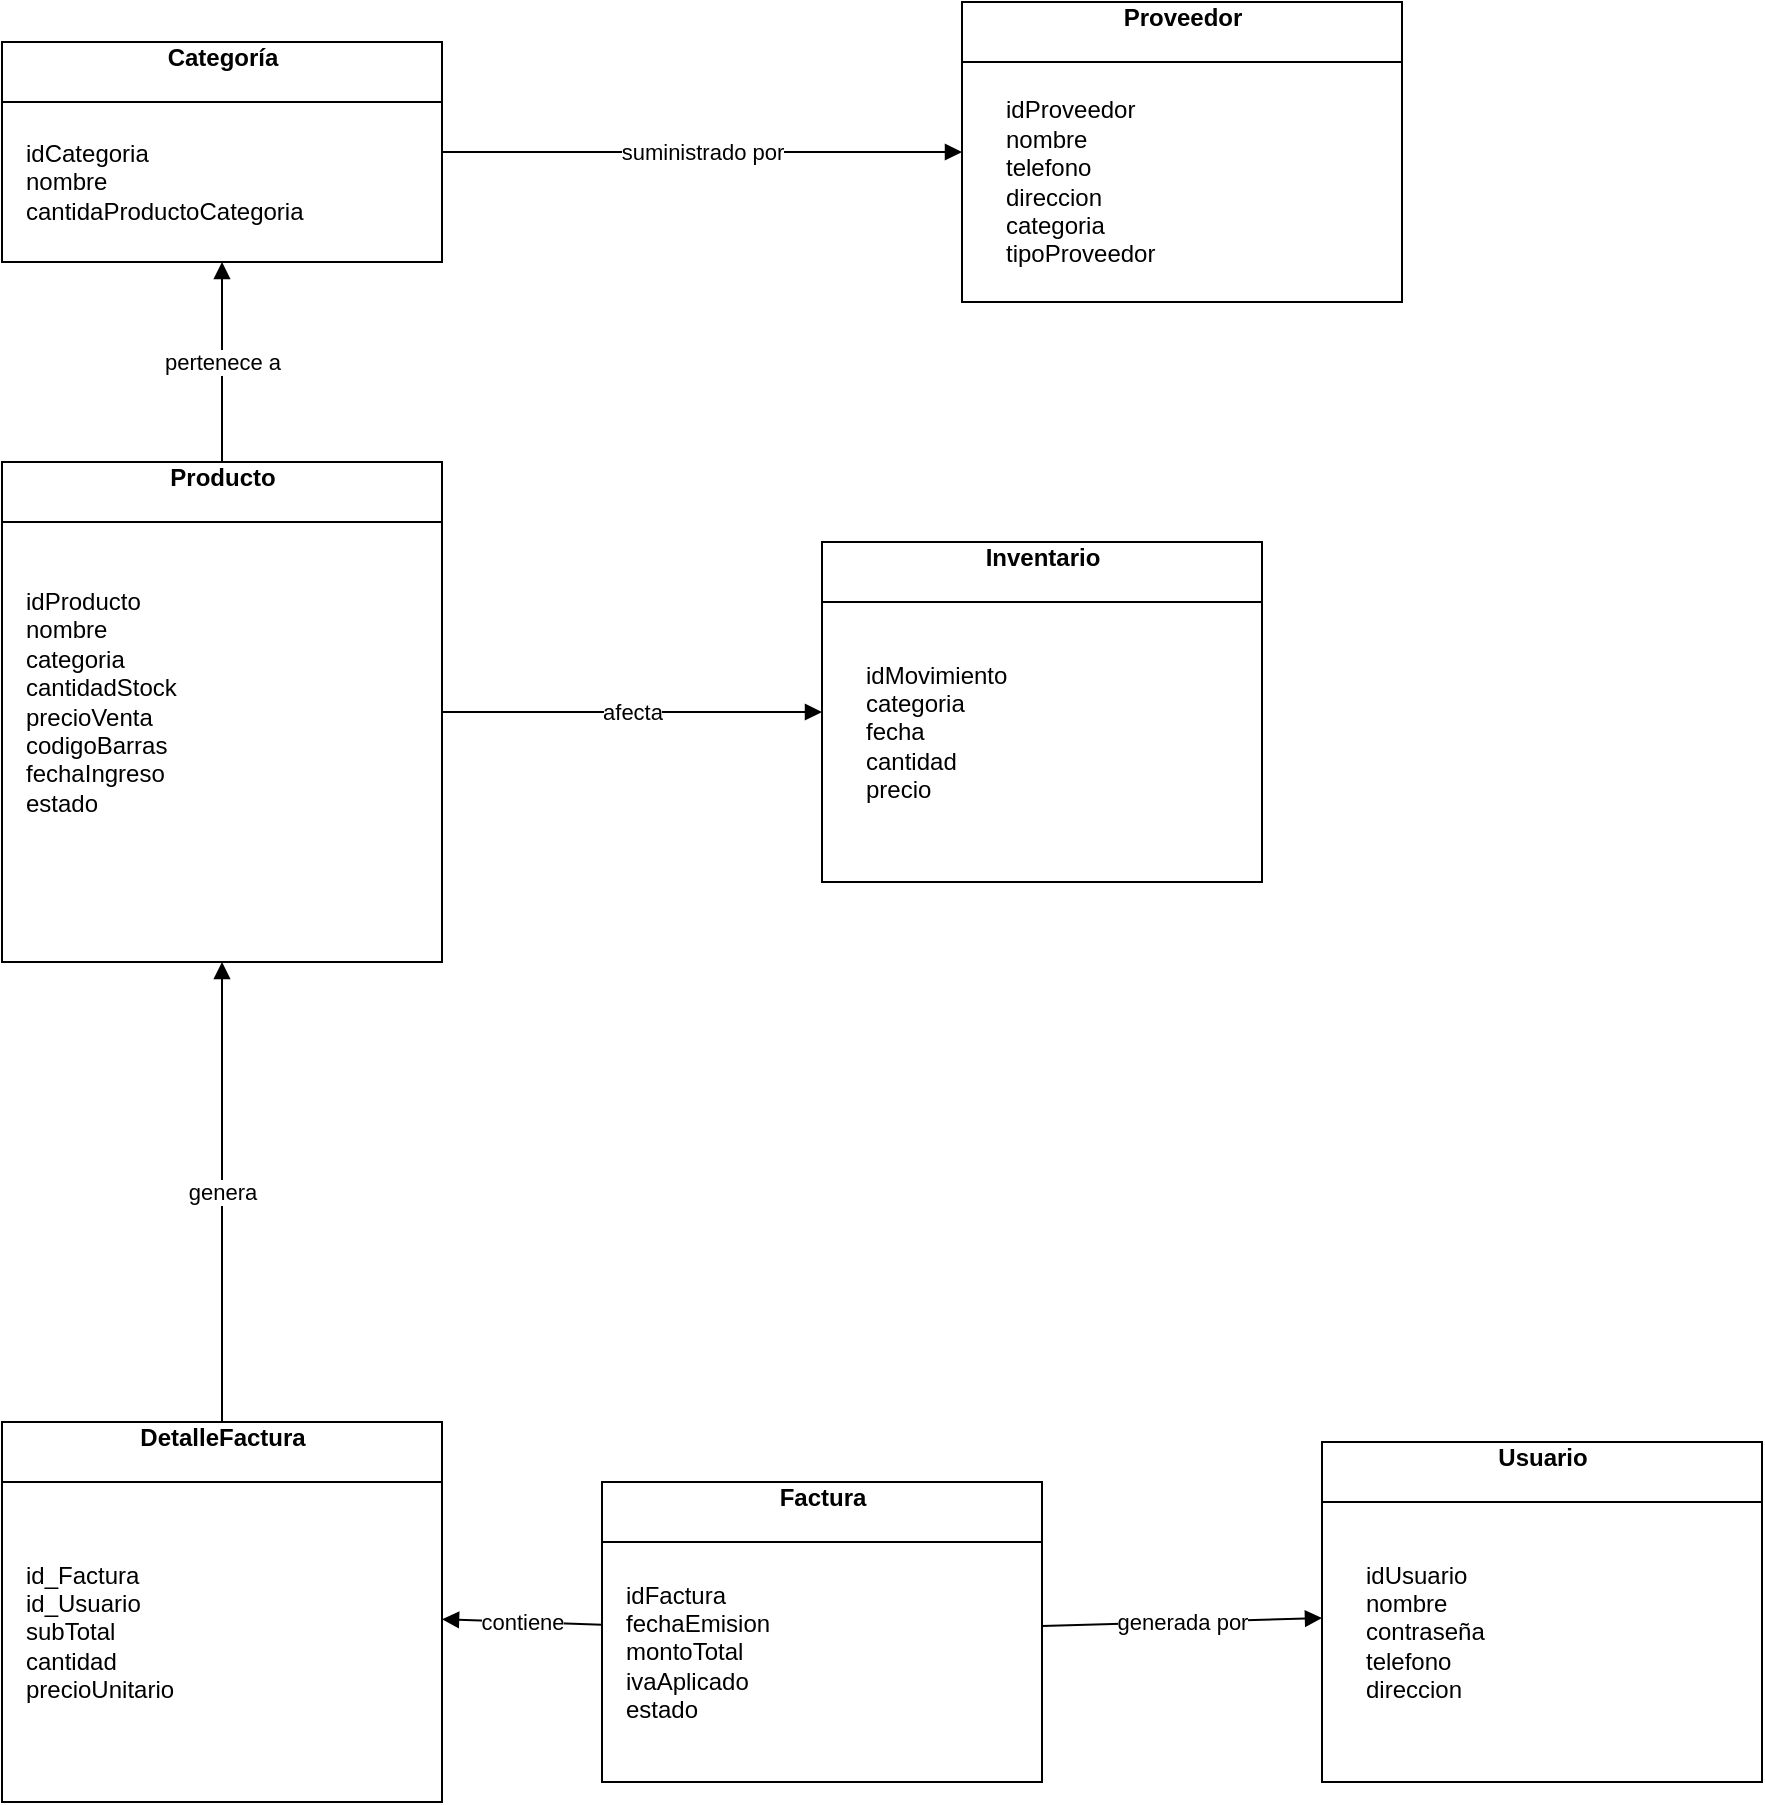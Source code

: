 <mxfile version="28.0.4">
  <diagram name="Modelo de Dominio Consolidado" id="0">
    <mxGraphModel dx="341" dy="458" grid="1" gridSize="10" guides="1" tooltips="1" connect="1" arrows="1" fold="1" page="1" pageScale="1" pageWidth="850" pageHeight="1100" math="0" shadow="0">
      <root>
        <mxCell id="0" />
        <mxCell id="1" parent="0" />
        <mxCell id="10" value="&lt;b&gt;Producto&lt;/b&gt;&lt;div&gt;&lt;br/&gt;&lt;/div&gt;" style="shape=swimlane;startSize=30;html=1;" parent="1" vertex="1">
          <mxGeometry x="190" y="280" width="220" height="250" as="geometry" />
        </mxCell>
        <mxCell id="XPn13lQ-lRafPJo5zuw5-105" value="&lt;span style=&quot;text-wrap-mode: nowrap;&quot;&gt;idProducto&lt;/span&gt;&lt;br style=&quot;text-wrap-mode: nowrap;&quot;&gt;&lt;span style=&quot;text-wrap-mode: nowrap;&quot;&gt;nombre&lt;/span&gt;&lt;br style=&quot;text-wrap-mode: nowrap;&quot;&gt;&lt;span style=&quot;text-wrap-mode: nowrap;&quot;&gt;categoria&lt;/span&gt;&lt;br style=&quot;text-wrap-mode: nowrap;&quot;&gt;&lt;span style=&quot;text-wrap-mode: nowrap;&quot;&gt;cantidadStock&lt;/span&gt;&lt;br style=&quot;text-wrap-mode: nowrap;&quot;&gt;&lt;span style=&quot;text-wrap-mode: nowrap;&quot;&gt;precioVenta&lt;/span&gt;&lt;br style=&quot;text-wrap-mode: nowrap;&quot;&gt;&lt;span style=&quot;text-wrap-mode: nowrap;&quot;&gt;codigoBarras&lt;/span&gt;&lt;br style=&quot;text-wrap-mode: nowrap;&quot;&gt;&lt;span style=&quot;text-wrap-mode: nowrap;&quot;&gt;fechaIngreso&lt;/span&gt;&lt;br style=&quot;text-wrap-mode: nowrap;&quot;&gt;&lt;span style=&quot;text-wrap-mode: nowrap;&quot;&gt;estado&lt;/span&gt;" style="text;html=1;align=left;verticalAlign=middle;whiteSpace=wrap;rounded=0;" parent="10" vertex="1">
          <mxGeometry x="10" y="50" width="130" height="140" as="geometry" />
        </mxCell>
        <mxCell id="11" value="&lt;b&gt;Categoría&lt;/b&gt;&lt;div&gt;&lt;br/&gt;&lt;/div&gt;" style="shape=swimlane;startSize=30;html=1;" parent="1" vertex="1">
          <mxGeometry x="190" y="70" width="220" height="110" as="geometry" />
        </mxCell>
        <mxCell id="XPn13lQ-lRafPJo5zuw5-106" value="&lt;span style=&quot;text-wrap-mode: nowrap;&quot;&gt;idCategoria&lt;/span&gt;&lt;br style=&quot;text-wrap-mode: nowrap;&quot;&gt;&lt;span style=&quot;text-wrap-mode: nowrap;&quot;&gt;nombre&lt;/span&gt;&lt;div&gt;&lt;span style=&quot;text-wrap-mode: nowrap;&quot;&gt;cantidaProductoCategoria&lt;/span&gt;&lt;/div&gt;" style="text;html=1;align=left;verticalAlign=middle;whiteSpace=wrap;rounded=0;" parent="11" vertex="1">
          <mxGeometry x="10" y="50" width="180" height="40" as="geometry" />
        </mxCell>
        <mxCell id="12" value="&lt;b&gt;Proveedor&lt;/b&gt;&lt;div&gt;&lt;br/&gt;&lt;/div&gt;" style="shape=swimlane;startSize=30;html=1;" parent="1" vertex="1">
          <mxGeometry x="670" y="50" width="220" height="150" as="geometry" />
        </mxCell>
        <mxCell id="XPn13lQ-lRafPJo5zuw5-107" value="&lt;span style=&quot;text-wrap-mode: nowrap;&quot;&gt;idProveedor&lt;/span&gt;&lt;br style=&quot;text-wrap-mode: nowrap;&quot;&gt;&lt;span style=&quot;text-wrap-mode: nowrap;&quot;&gt;nombre&lt;/span&gt;&lt;br style=&quot;text-wrap-mode: nowrap;&quot;&gt;&lt;span style=&quot;text-wrap-mode: nowrap;&quot;&gt;telefono&lt;/span&gt;&lt;br style=&quot;text-wrap-mode: nowrap;&quot;&gt;&lt;span style=&quot;text-wrap-mode: nowrap;&quot;&gt;direccion&lt;/span&gt;&lt;div&gt;&lt;span style=&quot;text-wrap-mode: nowrap;&quot;&gt;categoria&lt;/span&gt;&lt;/div&gt;&lt;div&gt;&lt;span style=&quot;text-wrap-mode: nowrap;&quot;&gt;tipoProveedor&lt;/span&gt;&lt;/div&gt;" style="text;html=1;align=left;verticalAlign=middle;whiteSpace=wrap;rounded=0;" parent="12" vertex="1">
          <mxGeometry x="20" y="50" width="100" height="80" as="geometry" />
        </mxCell>
        <mxCell id="13" value="&lt;b&gt;Inventario&lt;/b&gt;&lt;div&gt;&lt;br/&gt;&lt;/div&gt;" style="shape=swimlane;startSize=30;html=1;" parent="1" vertex="1">
          <mxGeometry x="600" y="320" width="220" height="170" as="geometry" />
        </mxCell>
        <mxCell id="XPn13lQ-lRafPJo5zuw5-108" value="&lt;span style=&quot;text-wrap-mode: nowrap;&quot;&gt;idMovimiento&lt;/span&gt;&lt;br style=&quot;text-wrap-mode: nowrap;&quot;&gt;&lt;span style=&quot;text-wrap-mode: nowrap;&quot;&gt;categoria&lt;/span&gt;&lt;br style=&quot;text-wrap-mode: nowrap;&quot;&gt;&lt;span style=&quot;text-wrap-mode: nowrap;&quot;&gt;fecha&lt;/span&gt;&lt;br style=&quot;text-wrap-mode: nowrap;&quot;&gt;&lt;span style=&quot;text-wrap-mode: nowrap;&quot;&gt;cantidad&lt;/span&gt;&lt;br style=&quot;text-wrap-mode: nowrap;&quot;&gt;&lt;span style=&quot;text-wrap-mode: nowrap;&quot;&gt;precio&lt;/span&gt;" style="text;html=1;align=left;verticalAlign=middle;whiteSpace=wrap;rounded=0;" parent="13" vertex="1">
          <mxGeometry x="20" y="50" width="100" height="90" as="geometry" />
        </mxCell>
        <mxCell id="14" value="&lt;b&gt;Factura&lt;/b&gt;&lt;div&gt;&lt;br/&gt;&lt;/div&gt;" style="shape=swimlane;startSize=30;html=1;" parent="1" vertex="1">
          <mxGeometry x="490" y="790" width="220" height="150" as="geometry" />
        </mxCell>
        <mxCell id="XPn13lQ-lRafPJo5zuw5-110" value="&lt;span style=&quot;text-wrap-mode: nowrap;&quot;&gt;idFactura&lt;/span&gt;&lt;br style=&quot;text-wrap-mode: nowrap;&quot;&gt;&lt;span style=&quot;text-wrap-mode: nowrap;&quot;&gt;fechaEmision&lt;/span&gt;&lt;br style=&quot;text-wrap-mode: nowrap;&quot;&gt;&lt;span style=&quot;text-wrap-mode: nowrap;&quot;&gt;montoTotal&lt;/span&gt;&lt;br style=&quot;text-wrap-mode: nowrap;&quot;&gt;&lt;span style=&quot;text-wrap-mode: nowrap;&quot;&gt;ivaAplicado&lt;/span&gt;&lt;div&gt;&lt;span style=&quot;text-wrap-mode: nowrap;&quot;&gt;estado&lt;/span&gt;&lt;/div&gt;" style="text;html=1;align=left;verticalAlign=middle;whiteSpace=wrap;rounded=0;" parent="14" vertex="1">
          <mxGeometry x="10" y="50" width="110" height="70" as="geometry" />
        </mxCell>
        <mxCell id="15" value="&lt;b&gt;DetalleFactura&lt;/b&gt;&lt;div&gt;&lt;br/&gt;&lt;/div&gt;" style="shape=swimlane;startSize=30;html=1;" parent="1" vertex="1">
          <mxGeometry x="190" y="760" width="220" height="190" as="geometry" />
        </mxCell>
        <mxCell id="XPn13lQ-lRafPJo5zuw5-109" value="&lt;div&gt;&lt;span style=&quot;text-wrap-mode: nowrap;&quot;&gt;id_Factura&lt;/span&gt;&lt;br style=&quot;text-wrap-mode: nowrap;&quot;&gt;&lt;span style=&quot;text-wrap-mode: nowrap;&quot;&gt;id_Usuario&lt;/span&gt;&lt;br style=&quot;text-wrap-mode: nowrap;&quot;&gt;&lt;span style=&quot;text-wrap-mode: nowrap;&quot;&gt;subTotal&lt;/span&gt;&lt;/div&gt;&lt;div&gt;cantidad&lt;br style=&quot;text-wrap-mode: nowrap;&quot;&gt;&lt;span style=&quot;text-wrap-mode: nowrap;&quot;&gt;precioUnitario&lt;/span&gt;&lt;br&gt;&lt;/div&gt;" style="text;html=1;align=left;verticalAlign=middle;whiteSpace=wrap;rounded=0;" parent="15" vertex="1">
          <mxGeometry x="10" y="50" width="130" height="110" as="geometry" />
        </mxCell>
        <mxCell id="16" value="&lt;b&gt;Usuario&lt;/b&gt;&lt;div&gt;&lt;br/&gt;&lt;/div&gt;" style="shape=swimlane;startSize=30;html=1;" parent="1" vertex="1">
          <mxGeometry x="850" y="770" width="220" height="170" as="geometry" />
        </mxCell>
        <mxCell id="XPn13lQ-lRafPJo5zuw5-111" value="&lt;span style=&quot;text-wrap-mode: nowrap;&quot;&gt;idUsuario&lt;/span&gt;&lt;br style=&quot;text-wrap-mode: nowrap;&quot;&gt;&lt;span style=&quot;text-wrap-mode: nowrap;&quot;&gt;nombre&lt;/span&gt;&lt;br style=&quot;text-wrap-mode: nowrap;&quot;&gt;&lt;span style=&quot;text-wrap-mode: nowrap;&quot;&gt;contraseña&lt;/span&gt;&lt;br style=&quot;text-wrap-mode: nowrap;&quot;&gt;&lt;span style=&quot;text-wrap-mode: nowrap;&quot;&gt;telefono&lt;/span&gt;&lt;br style=&quot;text-wrap-mode: nowrap;&quot;&gt;&lt;span style=&quot;text-wrap-mode: nowrap;&quot;&gt;direccion&lt;/span&gt;" style="text;html=1;align=left;verticalAlign=middle;whiteSpace=wrap;rounded=0;" parent="16" vertex="1">
          <mxGeometry x="20" y="50" width="110" height="90" as="geometry" />
        </mxCell>
        <mxCell id="100" value="pertenece a" style="endArrow=block;html=1;" parent="1" source="10" target="11" edge="1">
          <mxGeometry relative="1" as="geometry" />
        </mxCell>
        <mxCell id="101" value="suministrado por" style="endArrow=block;html=1;" parent="1" source="11" target="12" edge="1">
          <mxGeometry relative="1" as="geometry" />
        </mxCell>
        <mxCell id="102" value="afecta" style="endArrow=block;html=1;" parent="1" source="10" target="13" edge="1">
          <mxGeometry relative="1" as="geometry" />
        </mxCell>
        <mxCell id="103" value="generada por" style="endArrow=block;html=1;" parent="1" source="14" target="16" edge="1">
          <mxGeometry relative="1" as="geometry" />
        </mxCell>
        <mxCell id="104" value="contiene" style="endArrow=block;html=1;" parent="1" source="14" target="15" edge="1">
          <mxGeometry relative="1" as="geometry" />
        </mxCell>
        <mxCell id="105" value="genera" style="endArrow=block;html=1;" parent="1" source="15" target="10" edge="1">
          <mxGeometry relative="1" as="geometry" />
        </mxCell>
      </root>
    </mxGraphModel>
  </diagram>
</mxfile>
